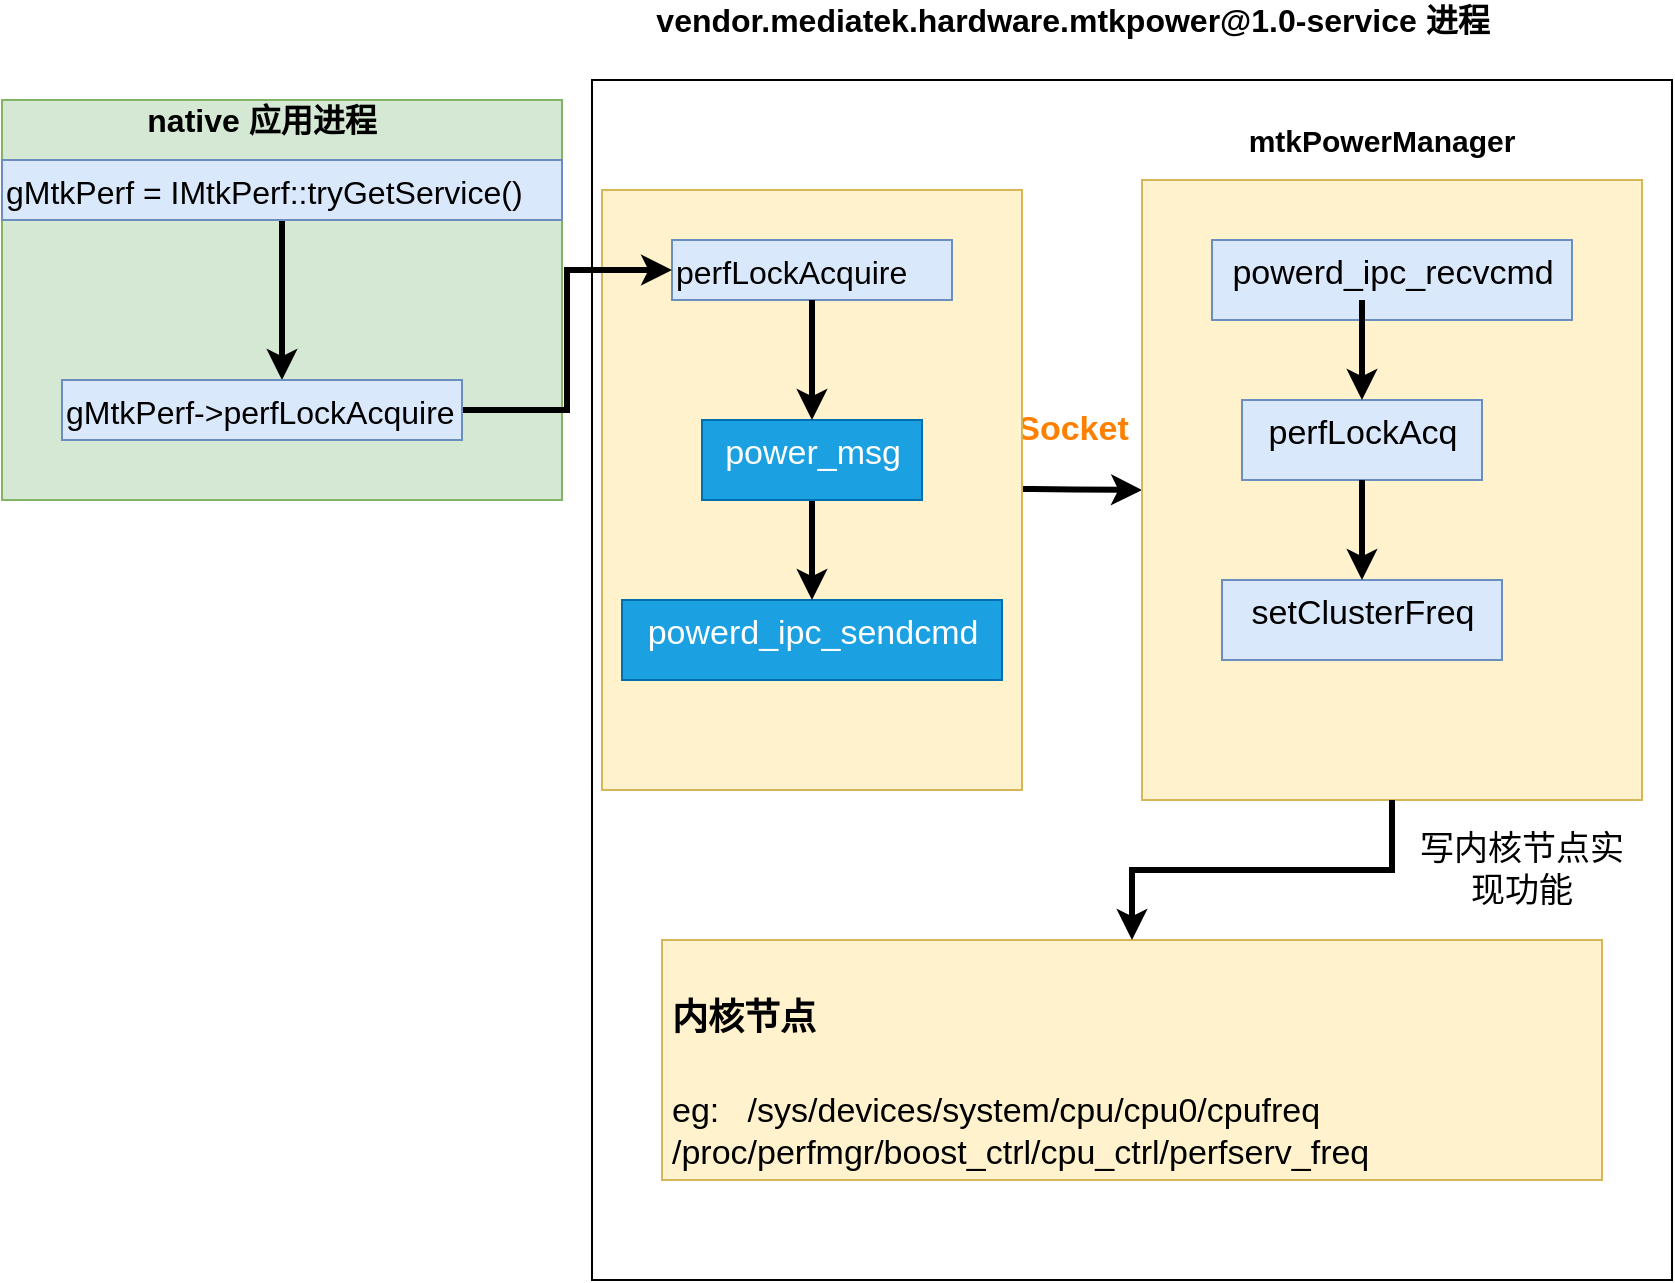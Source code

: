 <mxfile version="12.7.9" type="github"><diagram id="-TchQtb3AJXOK8DbyAvU" name="第 1 页"><mxGraphModel dx="1222" dy="739" grid="1" gridSize="10" guides="1" tooltips="1" connect="1" arrows="1" fold="1" page="1" pageScale="1" pageWidth="850" pageHeight="1100" math="0" shadow="0"><root><mxCell id="0"/><mxCell id="1" parent="0"/><mxCell id="_dVT5OMV5t2itXKmZxMu-48" value="" style="rounded=0;whiteSpace=wrap;html=1;fontSize=16;align=center;" vertex="1" parent="1"><mxGeometry x="305" y="60" width="540" height="600" as="geometry"/></mxCell><mxCell id="_dVT5OMV5t2itXKmZxMu-1" value="" style="rounded=0;whiteSpace=wrap;html=1;fillColor=#d5e8d4;strokeColor=#82b366;" vertex="1" parent="1"><mxGeometry x="10" y="70" width="280" height="200" as="geometry"/></mxCell><mxCell id="_dVT5OMV5t2itXKmZxMu-2" value="native 应用进程" style="text;html=1;strokeColor=none;fillColor=none;align=center;verticalAlign=middle;whiteSpace=wrap;rounded=0;fontSize=16;fontStyle=1" vertex="1" parent="1"><mxGeometry x="60" y="70" width="160" height="20" as="geometry"/></mxCell><mxCell id="_dVT5OMV5t2itXKmZxMu-7" value="" style="endArrow=classic;html=1;entryX=0;entryY=0.5;entryDx=0;entryDy=0;strokeWidth=3;" edge="1" parent="1" target="_dVT5OMV5t2itXKmZxMu-4"><mxGeometry width="50" height="50" relative="1" as="geometry"><mxPoint x="515.5" y="264.5" as="sourcePoint"/><mxPoint x="574.5" y="264.5" as="targetPoint"/><Array as="points"><mxPoint x="535.5" y="264.62"/></Array></mxGeometry></mxCell><mxCell id="_dVT5OMV5t2itXKmZxMu-8" value="&lt;font style=&quot;font-size: 17px&quot; color=&quot;#FF8000&quot;&gt;&lt;b style=&quot;font-size: 17px&quot;&gt;Socket&lt;/b&gt;&lt;/font&gt;" style="text;html=1;align=center;verticalAlign=middle;resizable=0;points=[];autosize=1;fontSize=17;" vertex="1" parent="1"><mxGeometry x="510" y="220" width="70" height="30" as="geometry"/></mxCell><mxCell id="_dVT5OMV5t2itXKmZxMu-37" value="写内核节点实现功能" style="text;html=1;strokeColor=none;fillColor=none;align=center;verticalAlign=middle;whiteSpace=wrap;rounded=0;fontSize=17;" vertex="1" parent="1"><mxGeometry x="710" y="440" width="120" height="30" as="geometry"/></mxCell><mxCell id="_dVT5OMV5t2itXKmZxMu-49" value="vendor.mediatek.hardware.mtkpower@1.0-service 进程&lt;br&gt;" style="text;html=1;align=center;verticalAlign=middle;resizable=0;points=[];autosize=1;fontSize=16;fontStyle=1" vertex="1" parent="1"><mxGeometry x="330" y="20" width="430" height="20" as="geometry"/></mxCell><mxCell id="_dVT5OMV5t2itXKmZxMu-50" value="" style="group" vertex="1" connectable="0" parent="1"><mxGeometry x="580" y="80" width="250" height="340" as="geometry"/></mxCell><mxCell id="_dVT5OMV5t2itXKmZxMu-4" value="" style="rounded=0;whiteSpace=wrap;html=1;fillColor=#fff2cc;strokeColor=#d6b656;" vertex="1" parent="_dVT5OMV5t2itXKmZxMu-50"><mxGeometry y="30" width="250" height="310" as="geometry"/></mxCell><mxCell id="_dVT5OMV5t2itXKmZxMu-5" value="mtkPowerManager" style="text;html=1;strokeColor=none;fillColor=none;align=center;verticalAlign=middle;whiteSpace=wrap;rounded=0;fontStyle=1;fontSize=15;" vertex="1" parent="_dVT5OMV5t2itXKmZxMu-50"><mxGeometry x="70" width="100" height="20" as="geometry"/></mxCell><mxCell id="_dVT5OMV5t2itXKmZxMu-25" value="&lt;div align=&quot;center&quot;&gt;powerd_ipc_recvcmd&lt;/div&gt;" style="text;html=1;fontSize=17;fillColor=#dae8fc;strokeColor=#6c8ebf;align=center;" vertex="1" parent="_dVT5OMV5t2itXKmZxMu-50"><mxGeometry x="35" y="60" width="180" height="40" as="geometry"/></mxCell><mxCell id="_dVT5OMV5t2itXKmZxMu-26" value="perfLockAcq" style="text;html=1;fontSize=17;align=center;fillColor=#dae8fc;strokeColor=#6c8ebf;" vertex="1" parent="_dVT5OMV5t2itXKmZxMu-50"><mxGeometry x="50" y="140" width="120" height="40" as="geometry"/></mxCell><mxCell id="_dVT5OMV5t2itXKmZxMu-27" value="setClusterFreq" style="text;html=1;fontSize=17;align=center;fillColor=#dae8fc;strokeColor=#6c8ebf;" vertex="1" parent="_dVT5OMV5t2itXKmZxMu-50"><mxGeometry x="40" y="230" width="140" height="40" as="geometry"/></mxCell><mxCell id="_dVT5OMV5t2itXKmZxMu-32" value="" style="edgeStyle=orthogonalEdgeStyle;rounded=0;orthogonalLoop=1;jettySize=auto;html=1;strokeWidth=3;fontSize=17;" edge="1" parent="_dVT5OMV5t2itXKmZxMu-50" source="_dVT5OMV5t2itXKmZxMu-26" target="_dVT5OMV5t2itXKmZxMu-27"><mxGeometry relative="1" as="geometry"/></mxCell><mxCell id="_dVT5OMV5t2itXKmZxMu-28" value="" style="endArrow=classic;html=1;strokeWidth=3;fontSize=17;exitX=0.5;exitY=1;exitDx=0;exitDy=0;" edge="1" parent="_dVT5OMV5t2itXKmZxMu-50"><mxGeometry width="50" height="50" relative="1" as="geometry"><mxPoint x="110" y="90" as="sourcePoint"/><mxPoint x="110" y="140" as="targetPoint"/></mxGeometry></mxCell><mxCell id="_dVT5OMV5t2itXKmZxMu-51" value="" style="group" vertex="1" connectable="0" parent="1"><mxGeometry x="340" y="490" width="470" height="120" as="geometry"/></mxCell><mxCell id="_dVT5OMV5t2itXKmZxMu-13" value="&lt;h1&gt;&lt;font style=&quot;font-size: 18px&quot;&gt;内核节点&lt;/font&gt;&lt;/h1&gt;&lt;p&gt;eg:&amp;nbsp;&amp;nbsp; /sys/devices/system/cpu/cpu0/cpufreq&amp;nbsp;&amp;nbsp; &lt;br&gt;/proc/perfmgr/boost_ctrl/cpu_ctrl/perfserv_freq&lt;br&gt;&lt;/p&gt;" style="text;html=1;strokeColor=#d6b656;fillColor=#fff2cc;spacing=5;spacingTop=-20;whiteSpace=wrap;overflow=hidden;rounded=0;fontSize=17;verticalAlign=top;horizontal=1;" vertex="1" parent="_dVT5OMV5t2itXKmZxMu-51"><mxGeometry width="470.0" height="120" as="geometry"/></mxCell><mxCell id="_dVT5OMV5t2itXKmZxMu-36" value="" style="edgeStyle=orthogonalEdgeStyle;rounded=0;orthogonalLoop=1;jettySize=auto;html=1;strokeWidth=3;fontSize=17;" edge="1" parent="1" source="_dVT5OMV5t2itXKmZxMu-4" target="_dVT5OMV5t2itXKmZxMu-13"><mxGeometry relative="1" as="geometry"/></mxCell><mxCell id="_dVT5OMV5t2itXKmZxMu-54" value="" style="rounded=0;whiteSpace=wrap;html=1;fontSize=16;align=center;fillColor=#fff2cc;strokeColor=#d6b656;" vertex="1" parent="1"><mxGeometry x="310" y="115" width="210" height="300" as="geometry"/></mxCell><mxCell id="_dVT5OMV5t2itXKmZxMu-14" value="powerd_ipc_sendcmd" style="text;html=1;fontSize=17;fillColor=#1ba1e2;strokeColor=#006EAF;fontColor=#ffffff;align=center;" vertex="1" parent="1"><mxGeometry x="320" y="320" width="190" height="40" as="geometry"/></mxCell><mxCell id="_dVT5OMV5t2itXKmZxMu-52" value="perfLockAcquire" style="text;html=1;fontSize=16;fillColor=#dae8fc;strokeColor=#6c8ebf;" vertex="1" parent="1"><mxGeometry x="345" y="140" width="140" height="30" as="geometry"/></mxCell><mxCell id="_dVT5OMV5t2itXKmZxMu-59" value="" style="edgeStyle=orthogonalEdgeStyle;rounded=0;orthogonalLoop=1;jettySize=auto;html=1;strokeWidth=3;fontSize=16;" edge="1" parent="1" source="_dVT5OMV5t2itXKmZxMu-15" target="_dVT5OMV5t2itXKmZxMu-14"><mxGeometry relative="1" as="geometry"/></mxCell><mxCell id="_dVT5OMV5t2itXKmZxMu-15" value="power_msg" style="text;html=1;fontSize=17;fillColor=#1ba1e2;strokeColor=#006EAF;fontColor=#ffffff;align=center;" vertex="1" parent="1"><mxGeometry x="360" y="230" width="110" height="40" as="geometry"/></mxCell><mxCell id="_dVT5OMV5t2itXKmZxMu-58" value="" style="edgeStyle=orthogonalEdgeStyle;rounded=0;orthogonalLoop=1;jettySize=auto;html=1;strokeWidth=3;fontSize=16;" edge="1" parent="1" source="_dVT5OMV5t2itXKmZxMu-52" target="_dVT5OMV5t2itXKmZxMu-15"><mxGeometry relative="1" as="geometry"><mxPoint x="405" y="180" as="sourcePoint"/><mxPoint x="405" y="260" as="targetPoint"/></mxGeometry></mxCell><mxCell id="_dVT5OMV5t2itXKmZxMu-66" value="" style="edgeStyle=orthogonalEdgeStyle;rounded=0;orthogonalLoop=1;jettySize=auto;html=1;strokeWidth=3;fontSize=16;" edge="1" parent="1" source="_dVT5OMV5t2itXKmZxMu-63"><mxGeometry relative="1" as="geometry"><mxPoint x="150" y="210" as="targetPoint"/></mxGeometry></mxCell><mxCell id="_dVT5OMV5t2itXKmZxMu-63" value="gMtkPerf = IMtkPerf::tryGetService()" style="text;html=1;fontSize=16;fillColor=#dae8fc;strokeColor=#6c8ebf;" vertex="1" parent="1"><mxGeometry x="10" y="100" width="280" height="30" as="geometry"/></mxCell><mxCell id="_dVT5OMV5t2itXKmZxMu-67" style="edgeStyle=orthogonalEdgeStyle;rounded=0;orthogonalLoop=1;jettySize=auto;html=1;entryX=0;entryY=0.5;entryDx=0;entryDy=0;strokeWidth=3;fontSize=16;" edge="1" parent="1" source="_dVT5OMV5t2itXKmZxMu-64" target="_dVT5OMV5t2itXKmZxMu-52"><mxGeometry relative="1" as="geometry"/></mxCell><mxCell id="_dVT5OMV5t2itXKmZxMu-64" value="gMtkPerf-&gt;perfLockAcquire" style="text;html=1;fontSize=16;fillColor=#dae8fc;strokeColor=#6c8ebf;" vertex="1" parent="1"><mxGeometry x="40" y="210" width="200" height="30" as="geometry"/></mxCell></root></mxGraphModel></diagram></mxfile>